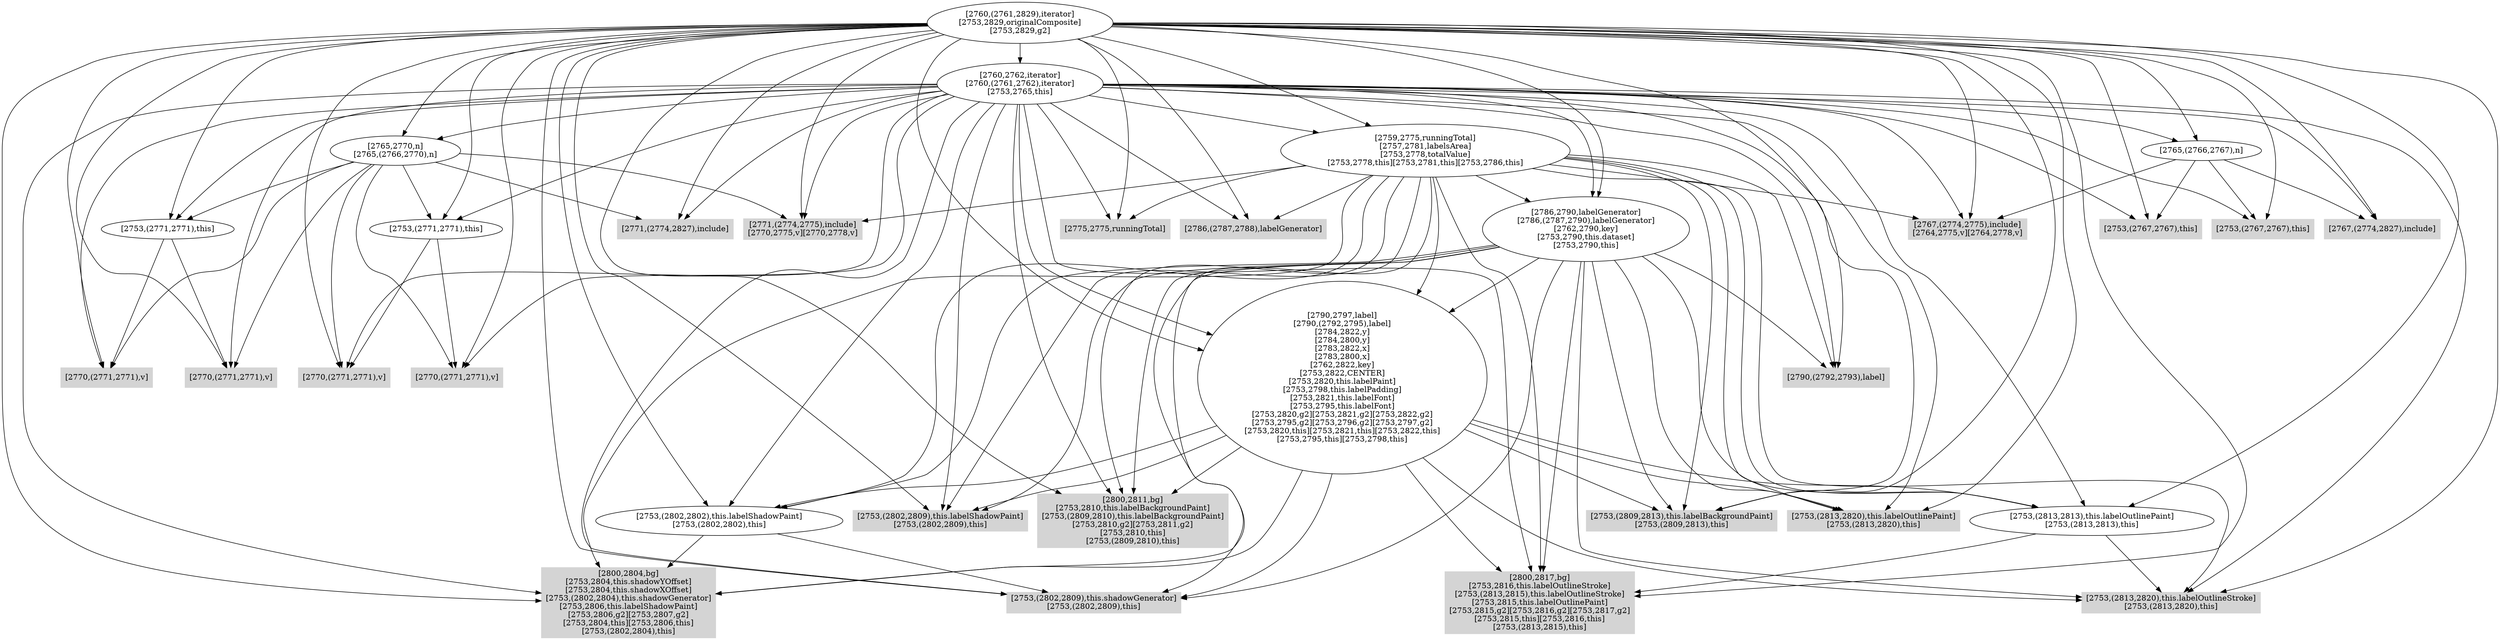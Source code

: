 digraph { 
4014 [shape=box,style=filled,color=".0 .0 .83",label="[2770,(2771,2771),v]"];
4015 [shape=box,style=filled,color=".0 .0 .83",label="[2770,(2771,2771),v]"];
4016 [label="[2753,(2771,2771),this]"];
4017 [shape=box,style=filled,color=".0 .0 .83",label="[2770,(2771,2771),v]"];
4018 [shape=box,style=filled,color=".0 .0 .83",label="[2770,(2771,2771),v]"];
4019 [label="[2753,(2771,2771),this]"];
4020 [shape=box,style=filled,color=".0 .0 .83",label="[2800,2804,bg]\n[2753,2804,this.shadowYOffset]\n[2753,2804,this.shadowXOffset]\n[2753,(2802,2804),this.shadowGenerator]\n[2753,2806,this.labelShadowPaint]\n[2753,2806,g2][2753,2807,g2]\n[2753,2804,this][2753,2806,this]\n[2753,(2802,2804),this]"];
4021 [shape=box,style=filled,color=".0 .0 .83",label="[2753,(2802,2809),this.shadowGenerator]\n[2753,(2802,2809),this]"];
4022 [label="[2753,(2802,2802),this.labelShadowPaint]\n[2753,(2802,2802),this]"];
4023 [shape=box,style=filled,color=".0 .0 .83",label="[2753,(2802,2809),this.labelShadowPaint]\n[2753,(2802,2809),this]"];
4024 [shape=box,style=filled,color=".0 .0 .83",label="[2800,2811,bg]\n[2753,2810,this.labelBackgroundPaint]\n[2753,(2809,2810),this.labelBackgroundPaint]\n[2753,2810,g2][2753,2811,g2]\n[2753,2810,this]\n[2753,(2809,2810),this]"];
4025 [shape=box,style=filled,color=".0 .0 .83",label="[2753,(2809,2813),this.labelBackgroundPaint]\n[2753,(2809,2813),this]"];
4026 [shape=box,style=filled,color=".0 .0 .83",label="[2800,2817,bg]\n[2753,2816,this.labelOutlineStroke]\n[2753,(2813,2815),this.labelOutlineStroke]\n[2753,2815,this.labelOutlinePaint]\n[2753,2815,g2][2753,2816,g2][2753,2817,g2]\n[2753,2815,this][2753,2816,this]\n[2753,(2813,2815),this]"];
4027 [shape=box,style=filled,color=".0 .0 .83",label="[2753,(2813,2820),this.labelOutlineStroke]\n[2753,(2813,2820),this]"];
4028 [label="[2753,(2813,2813),this.labelOutlinePaint]\n[2753,(2813,2813),this]"];
4029 [shape=box,style=filled,color=".0 .0 .83",label="[2753,(2813,2820),this.labelOutlinePaint]\n[2753,(2813,2820),this]"];
4030 [label="[2790,2797,label]\n[2790,(2792,2795),label]\n[2784,2822,y]\n[2784,2800,y]\n[2783,2822,x]\n[2783,2800,x]\n[2762,2822,key]\n[2753,2822,CENTER]\n[2753,2820,this.labelPaint]\n[2753,2798,this.labelPadding]\n[2753,2821,this.labelFont]\n[2753,2795,this.labelFont]\n[2753,2820,g2][2753,2821,g2][2753,2822,g2]\n[2753,2795,g2][2753,2796,g2][2753,2797,g2]\n[2753,2820,this][2753,2821,this][2753,2822,this]\n[2753,2795,this][2753,2798,this]"];
4031 [shape=box,style=filled,color=".0 .0 .83",label="[2790,(2792,2793),label]"];
4032 [label="[2786,2790,labelGenerator]\n[2786,(2787,2790),labelGenerator]\n[2762,2790,key]\n[2753,2790,this.dataset]\n[2753,2790,this]"];
4033 [shape=box,style=filled,color=".0 .0 .83",label="[2767,(2774,2775),include]\n[2764,2775,v][2764,2778,v]"];
4034 [shape=box,style=filled,color=".0 .0 .83",label="[2771,(2774,2775),include]\n[2770,2775,v][2770,2778,v]"];
4035 [shape=box,style=filled,color=".0 .0 .83",label="[2775,2775,runningTotal]"];
4036 [shape=box,style=filled,color=".0 .0 .83",label="[2786,(2787,2788),labelGenerator]"];
4037 [label="[2759,2775,runningTotal]\n[2757,2781,labelsArea]\n[2753,2778,totalValue]\n[2753,2778,this][2753,2781,this][2753,2786,this]"];
4038 [shape=box,style=filled,color=".0 .0 .83",label="[2753,(2767,2767),this]"];
4039 [shape=box,style=filled,color=".0 .0 .83",label="[2753,(2767,2767),this]"];
4040 [shape=box,style=filled,color=".0 .0 .83",label="[2767,(2774,2827),include]"];
4041 [label="[2765,(2766,2767),n]"];
4042 [shape=box,style=filled,color=".0 .0 .83",label="[2771,(2774,2827),include]"];
4043 [label="[2765,2770,n]\n[2765,(2766,2770),n]"];
4044 [label="[2760,2762,iterator]\n[2760,(2761,2762),iterator]\n[2753,2765,this]"];
4045 [label="[2760,(2761,2829),iterator]\n[2753,2829,originalComposite]\n[2753,2829,g2]"];
4016 -> 4014;
4016 -> 4015;
4019 -> 4017;
4019 -> 4018;
4022 -> 4020;
4022 -> 4021;
4028 -> 4026;
4028 -> 4027;
4030 -> 4020;
4030 -> 4021;
4030 -> 4022;
4030 -> 4023;
4030 -> 4024;
4030 -> 4025;
4030 -> 4026;
4030 -> 4027;
4030 -> 4028;
4030 -> 4029;
4032 -> 4020;
4032 -> 4021;
4032 -> 4022;
4032 -> 4023;
4032 -> 4024;
4032 -> 4025;
4032 -> 4026;
4032 -> 4027;
4032 -> 4028;
4032 -> 4029;
4032 -> 4030;
4032 -> 4031;
4037 -> 4020;
4037 -> 4021;
4037 -> 4022;
4037 -> 4023;
4037 -> 4024;
4037 -> 4025;
4037 -> 4026;
4037 -> 4027;
4037 -> 4028;
4037 -> 4029;
4037 -> 4030;
4037 -> 4031;
4037 -> 4032;
4037 -> 4033;
4037 -> 4034;
4037 -> 4035;
4037 -> 4036;
4041 -> 4033;
4041 -> 4038;
4041 -> 4039;
4041 -> 4040;
4043 -> 4014;
4043 -> 4015;
4043 -> 4016;
4043 -> 4017;
4043 -> 4018;
4043 -> 4019;
4043 -> 4034;
4043 -> 4042;
4044 -> 4014;
4044 -> 4015;
4044 -> 4016;
4044 -> 4017;
4044 -> 4018;
4044 -> 4019;
4044 -> 4020;
4044 -> 4021;
4044 -> 4022;
4044 -> 4023;
4044 -> 4024;
4044 -> 4025;
4044 -> 4026;
4044 -> 4027;
4044 -> 4028;
4044 -> 4029;
4044 -> 4030;
4044 -> 4031;
4044 -> 4032;
4044 -> 4033;
4044 -> 4034;
4044 -> 4035;
4044 -> 4036;
4044 -> 4037;
4044 -> 4038;
4044 -> 4039;
4044 -> 4040;
4044 -> 4041;
4044 -> 4042;
4044 -> 4043;
4045 -> 4014;
4045 -> 4015;
4045 -> 4016;
4045 -> 4017;
4045 -> 4018;
4045 -> 4019;
4045 -> 4020;
4045 -> 4021;
4045 -> 4022;
4045 -> 4023;
4045 -> 4024;
4045 -> 4025;
4045 -> 4026;
4045 -> 4027;
4045 -> 4028;
4045 -> 4029;
4045 -> 4030;
4045 -> 4031;
4045 -> 4032;
4045 -> 4033;
4045 -> 4034;
4045 -> 4035;
4045 -> 4036;
4045 -> 4037;
4045 -> 4038;
4045 -> 4039;
4045 -> 4040;
4045 -> 4041;
4045 -> 4042;
4045 -> 4043;
4045 -> 4044;
}